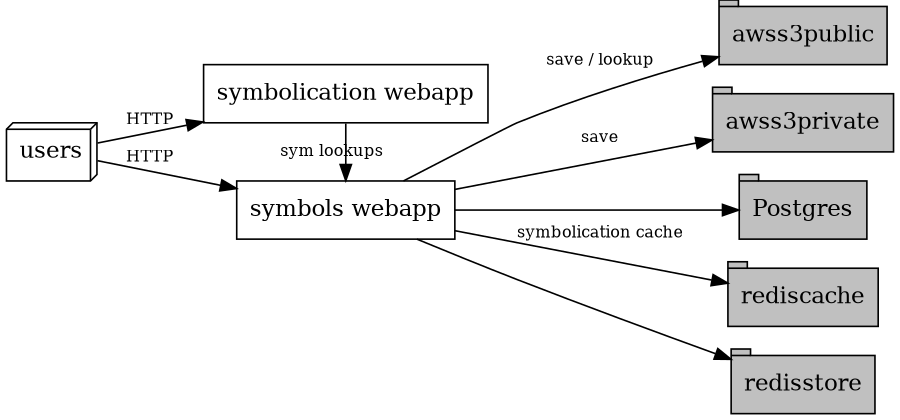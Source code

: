/*
  Tecken architecture diagram.

  Uses "dot" from graphviz suite to compile.

  After editing this, run from the parent directory:

      make graphviz

  to update images in ../images/.
*/
digraph G {
  size="6,8";
  rankdir=LR;
  splines=lines;

  subgraph apps {
    rank=same;

    symbolswebapp [shape=rect, label="symbols webapp"];
    symbolicationwebapp [shape=rect, label="symbolication webapp"];
  }

  subgraph stores {
    rank=sink;

    awss3public [shape=tab, labe="AWS S3 (public)", style=filled, fillcolor=gray];
    awss3private [shape=tab, labe="AWS S3 (private)", style=filled, fillcolor=gray];
    postgres [shape=tab, label="Postgres", style=filled, fillcolor=gray];
    rediscache [shape=tab, labe="Redis (cache)", style=filled, fillcolor=gray];
    redisstore [shape=tab, labe="Redis (store)", style=filled, fillcolor=gray];
  }

  symbolswebapp -> postgres;
  symbolswebapp -> rediscache [label="symbolication cache", fontsize=10];
  symbolswebapp -> redisstore;
  symbolswebapp -> awss3public [label="save / lookup", fontsize=10];
  symbolswebapp -> awss3private [label="save", fontsize=10];

  symbolicationwebapp -> symbolswebapp [label="sym lookups", weight=4, fontsize=10];

  client [shape=box3d, label="users"];
  client -> symbolswebapp [label="HTTP", fontsize=10];
  client -> symbolicationwebapp [label="HTTP", fontsize=10];

  { rank=source; client; }
}
